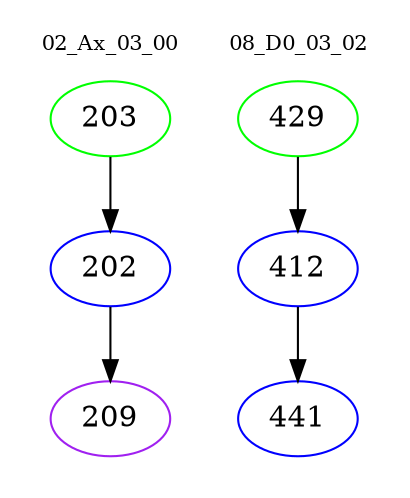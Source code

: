 digraph{
subgraph cluster_0 {
color = white
label = "02_Ax_03_00";
fontsize=10;
T0_203 [label="203", color="green"]
T0_203 -> T0_202 [color="black"]
T0_202 [label="202", color="blue"]
T0_202 -> T0_209 [color="black"]
T0_209 [label="209", color="purple"]
}
subgraph cluster_1 {
color = white
label = "08_D0_03_02";
fontsize=10;
T1_429 [label="429", color="green"]
T1_429 -> T1_412 [color="black"]
T1_412 [label="412", color="blue"]
T1_412 -> T1_441 [color="black"]
T1_441 [label="441", color="blue"]
}
}
